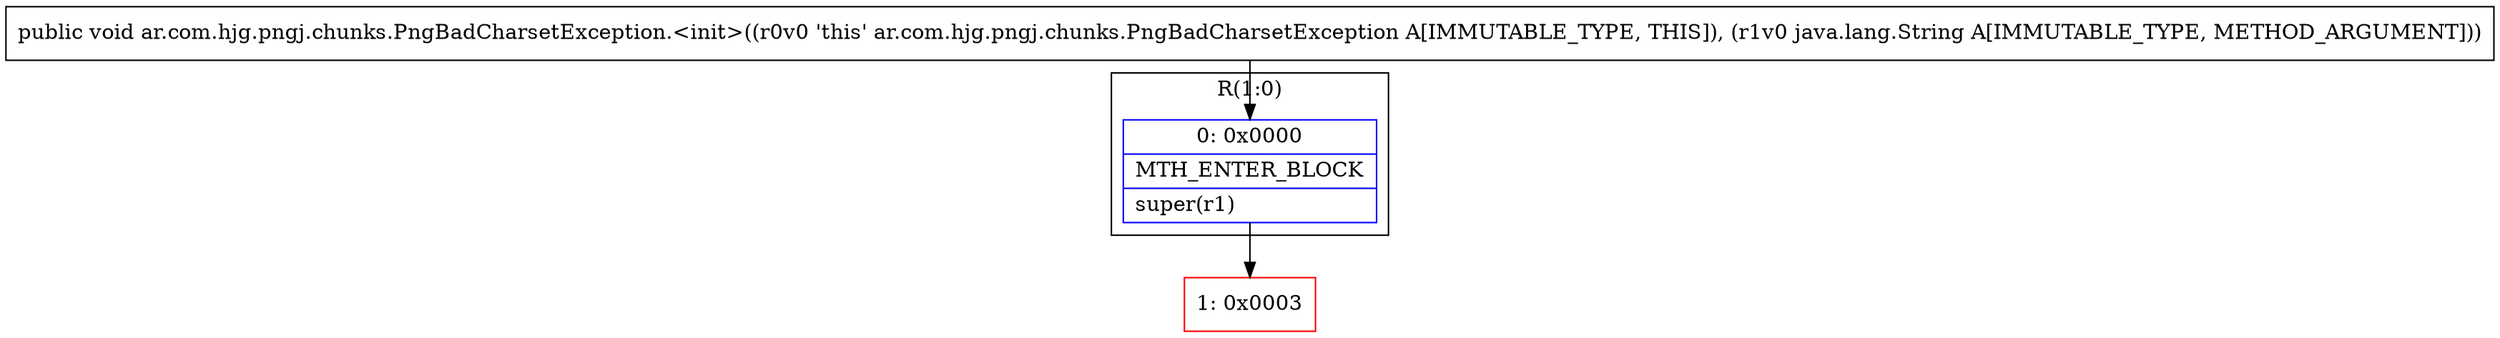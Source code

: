 digraph "CFG forar.com.hjg.pngj.chunks.PngBadCharsetException.\<init\>(Ljava\/lang\/String;)V" {
subgraph cluster_Region_446269547 {
label = "R(1:0)";
node [shape=record,color=blue];
Node_0 [shape=record,label="{0\:\ 0x0000|MTH_ENTER_BLOCK\l|super(r1)\l}"];
}
Node_1 [shape=record,color=red,label="{1\:\ 0x0003}"];
MethodNode[shape=record,label="{public void ar.com.hjg.pngj.chunks.PngBadCharsetException.\<init\>((r0v0 'this' ar.com.hjg.pngj.chunks.PngBadCharsetException A[IMMUTABLE_TYPE, THIS]), (r1v0 java.lang.String A[IMMUTABLE_TYPE, METHOD_ARGUMENT])) }"];
MethodNode -> Node_0;
Node_0 -> Node_1;
}

